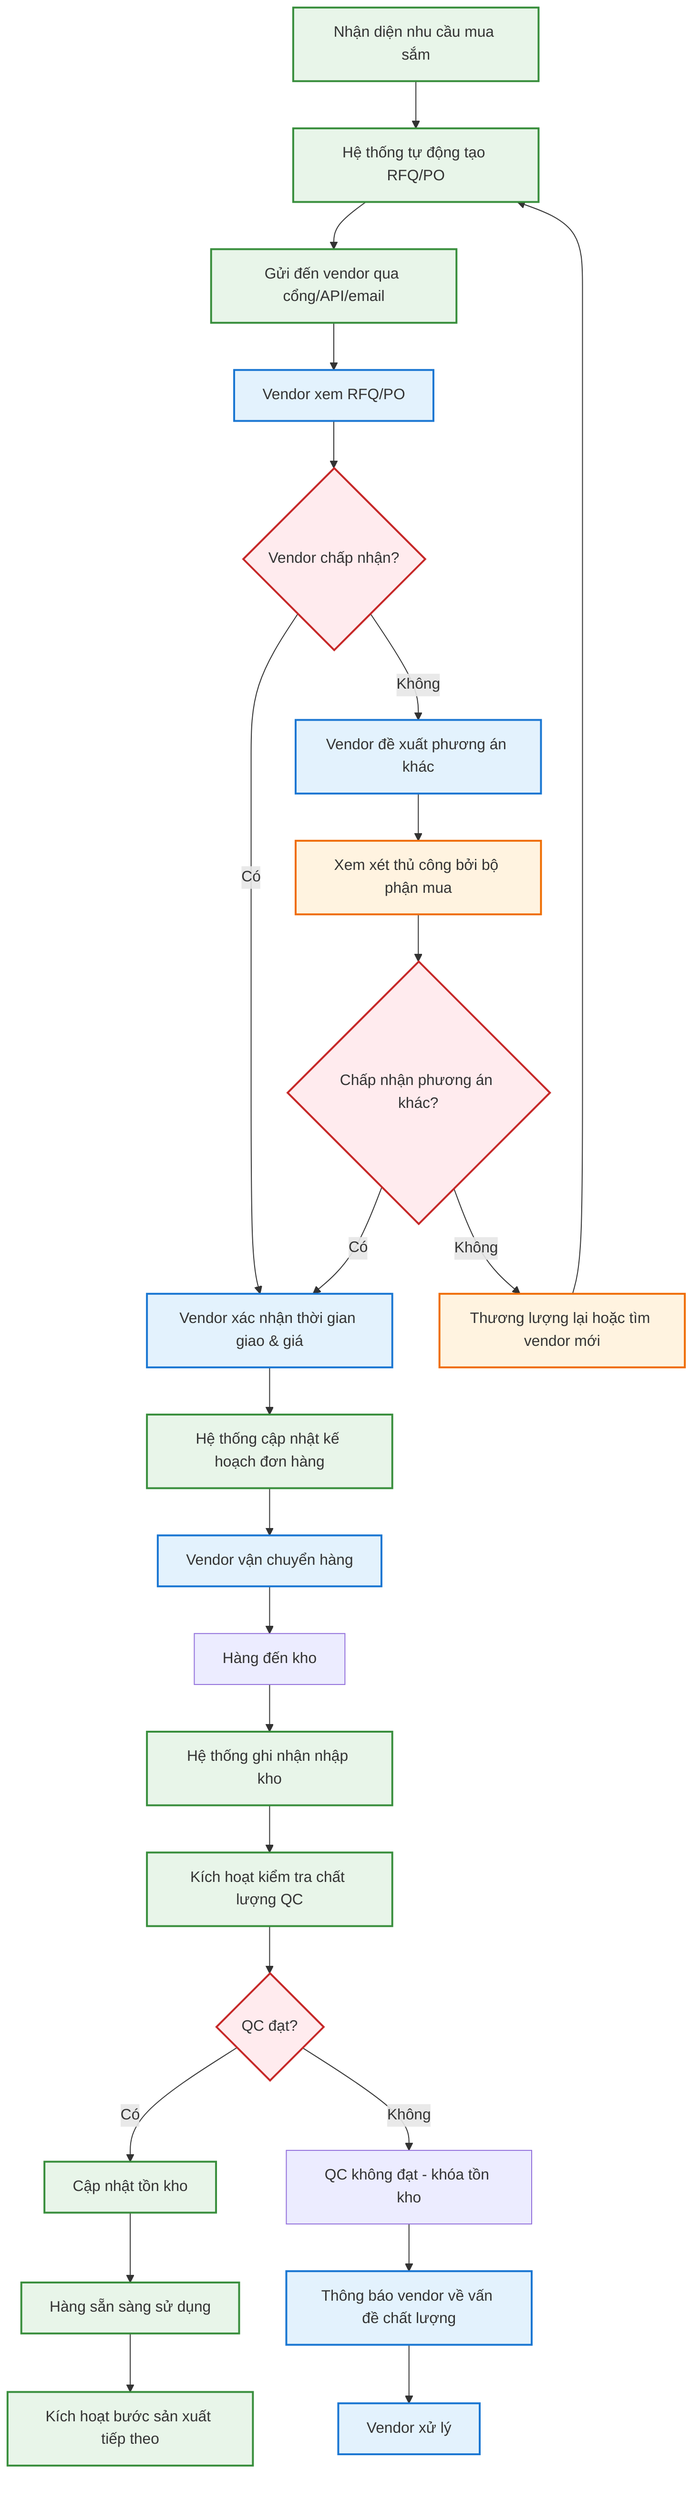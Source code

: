 flowchart TD
    A[Nhận diện nhu cầu mua sắm] --> B[Hệ thống tự động tạo RFQ/PO]
    B --> C[Gửi đến vendor qua cổng/API/email]
    C --> D[Vendor xem RFQ/PO]
    D --> E{Vendor chấp nhận?}
    E -->|Có| F[Vendor xác nhận thời gian giao & giá]
    F --> G[Hệ thống cập nhật kế hoạch đơn hàng]
    G --> H[Vendor vận chuyển hàng]
    E -->|Không| I[Vendor đề xuất phương án khác]
    I --> J[Xem xét thủ công bởi bộ phận mua]
    J --> K{Chấp nhận phương án khác?}
    K -->|Có| F
    K -->|Không| L[Thương lượng lại hoặc tìm vendor mới]
    L --> B
    H --> M[Hàng đến kho]
    M --> N[Hệ thống ghi nhận nhập kho]
    N --> O[Kích hoạt kiểm tra chất lượng QC]
    O --> P{QC đạt?}
    P -->|Có| Q[Cập nhật tồn kho]
    Q --> R[Hàng sẵn sàng sử dụng]
    R --> S[Kích hoạt bước sản xuất tiếp theo]
    P -->|Không| T[QC không đạt - khóa tồn kho]
    T --> U[Thông báo vendor về vấn đề chất lượng]
    U --> V[Vendor xử lý]

    classDef automated fill:#e8f5e9,stroke:#388e3c,stroke-width:2px
    classDef decision fill:#ffebee,stroke:#c62828,stroke-width:2px
    classDef manual fill:#fff3e0,stroke:#ef6c00,stroke-width:2px
    classDef vendor fill:#e3f2fd,stroke:#1976d2,stroke-width:2px
    
    class A,B,C,G,N,O,Q,R,S automated
    class E,K,P decision
    class J,L manual
    class D,F,H,I,U,V vendor